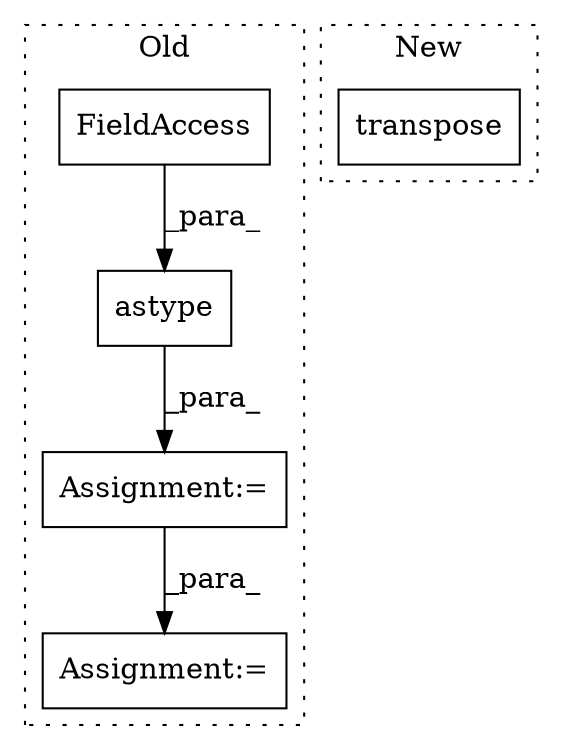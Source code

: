 digraph G {
subgraph cluster0 {
1 [label="astype" a="32" s="12444,12462" l="7,1" shape="box"];
3 [label="FieldAccess" a="22" s="12451" l="11" shape="box"];
4 [label="Assignment:=" a="7" s="12438" l="1" shape="box"];
5 [label="Assignment:=" a="7" s="12473" l="1" shape="box"];
label = "Old";
style="dotted";
}
subgraph cluster1 {
2 [label="transpose" a="32" s="12578,12593" l="10,1" shape="box"];
label = "New";
style="dotted";
}
1 -> 4 [label="_para_"];
3 -> 1 [label="_para_"];
4 -> 5 [label="_para_"];
}